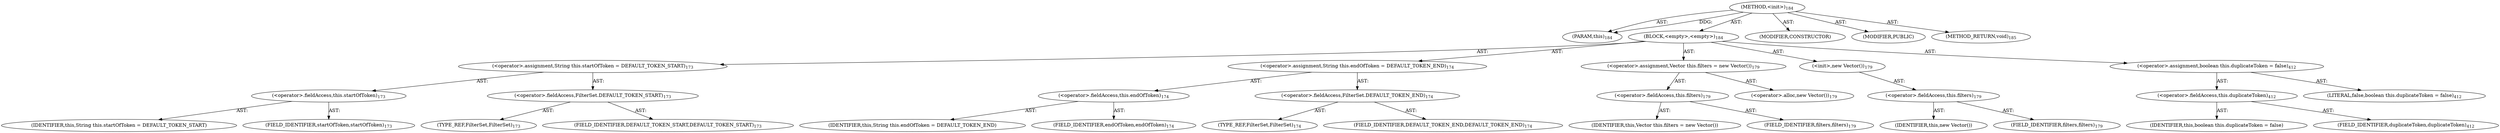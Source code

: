 digraph "&lt;init&gt;" {  
"111669149704" [label = <(METHOD,&lt;init&gt;)<SUB>184</SUB>> ]
"115964117024" [label = <(PARAM,this)<SUB>184</SUB>> ]
"25769803784" [label = <(BLOCK,&lt;empty&gt;,&lt;empty&gt;)<SUB>184</SUB>> ]
"30064771087" [label = <(&lt;operator&gt;.assignment,String this.startOfToken = DEFAULT_TOKEN_START)<SUB>173</SUB>> ]
"30064771088" [label = <(&lt;operator&gt;.fieldAccess,this.startOfToken)<SUB>173</SUB>> ]
"68719476800" [label = <(IDENTIFIER,this,String this.startOfToken = DEFAULT_TOKEN_START)> ]
"55834574856" [label = <(FIELD_IDENTIFIER,startOfToken,startOfToken)<SUB>173</SUB>> ]
"30064771089" [label = <(&lt;operator&gt;.fieldAccess,FilterSet.DEFAULT_TOKEN_START)<SUB>173</SUB>> ]
"180388626432" [label = <(TYPE_REF,FilterSet,FilterSet)<SUB>173</SUB>> ]
"55834574857" [label = <(FIELD_IDENTIFIER,DEFAULT_TOKEN_START,DEFAULT_TOKEN_START)<SUB>173</SUB>> ]
"30064771090" [label = <(&lt;operator&gt;.assignment,String this.endOfToken = DEFAULT_TOKEN_END)<SUB>174</SUB>> ]
"30064771091" [label = <(&lt;operator&gt;.fieldAccess,this.endOfToken)<SUB>174</SUB>> ]
"68719476801" [label = <(IDENTIFIER,this,String this.endOfToken = DEFAULT_TOKEN_END)> ]
"55834574858" [label = <(FIELD_IDENTIFIER,endOfToken,endOfToken)<SUB>174</SUB>> ]
"30064771092" [label = <(&lt;operator&gt;.fieldAccess,FilterSet.DEFAULT_TOKEN_END)<SUB>174</SUB>> ]
"180388626433" [label = <(TYPE_REF,FilterSet,FilterSet)<SUB>174</SUB>> ]
"55834574859" [label = <(FIELD_IDENTIFIER,DEFAULT_TOKEN_END,DEFAULT_TOKEN_END)<SUB>174</SUB>> ]
"30064771093" [label = <(&lt;operator&gt;.assignment,Vector this.filters = new Vector())<SUB>179</SUB>> ]
"30064771094" [label = <(&lt;operator&gt;.fieldAccess,this.filters)<SUB>179</SUB>> ]
"68719476802" [label = <(IDENTIFIER,this,Vector this.filters = new Vector())> ]
"55834574860" [label = <(FIELD_IDENTIFIER,filters,filters)<SUB>179</SUB>> ]
"30064771095" [label = <(&lt;operator&gt;.alloc,new Vector())<SUB>179</SUB>> ]
"30064771096" [label = <(&lt;init&gt;,new Vector())<SUB>179</SUB>> ]
"30064771097" [label = <(&lt;operator&gt;.fieldAccess,this.filters)<SUB>179</SUB>> ]
"68719476803" [label = <(IDENTIFIER,this,new Vector())> ]
"55834574861" [label = <(FIELD_IDENTIFIER,filters,filters)<SUB>179</SUB>> ]
"30064771098" [label = <(&lt;operator&gt;.assignment,boolean this.duplicateToken = false)<SUB>412</SUB>> ]
"30064771099" [label = <(&lt;operator&gt;.fieldAccess,this.duplicateToken)<SUB>412</SUB>> ]
"68719476804" [label = <(IDENTIFIER,this,boolean this.duplicateToken = false)> ]
"55834574862" [label = <(FIELD_IDENTIFIER,duplicateToken,duplicateToken)<SUB>412</SUB>> ]
"90194313216" [label = <(LITERAL,false,boolean this.duplicateToken = false)<SUB>412</SUB>> ]
"133143986201" [label = <(MODIFIER,CONSTRUCTOR)> ]
"133143986202" [label = <(MODIFIER,PUBLIC)> ]
"128849018888" [label = <(METHOD_RETURN,void)<SUB>185</SUB>> ]
  "111669149704" -> "115964117024"  [ label = "AST: "] 
  "111669149704" -> "25769803784"  [ label = "AST: "] 
  "111669149704" -> "133143986201"  [ label = "AST: "] 
  "111669149704" -> "133143986202"  [ label = "AST: "] 
  "111669149704" -> "128849018888"  [ label = "AST: "] 
  "25769803784" -> "30064771087"  [ label = "AST: "] 
  "25769803784" -> "30064771090"  [ label = "AST: "] 
  "25769803784" -> "30064771093"  [ label = "AST: "] 
  "25769803784" -> "30064771096"  [ label = "AST: "] 
  "25769803784" -> "30064771098"  [ label = "AST: "] 
  "30064771087" -> "30064771088"  [ label = "AST: "] 
  "30064771087" -> "30064771089"  [ label = "AST: "] 
  "30064771088" -> "68719476800"  [ label = "AST: "] 
  "30064771088" -> "55834574856"  [ label = "AST: "] 
  "30064771089" -> "180388626432"  [ label = "AST: "] 
  "30064771089" -> "55834574857"  [ label = "AST: "] 
  "30064771090" -> "30064771091"  [ label = "AST: "] 
  "30064771090" -> "30064771092"  [ label = "AST: "] 
  "30064771091" -> "68719476801"  [ label = "AST: "] 
  "30064771091" -> "55834574858"  [ label = "AST: "] 
  "30064771092" -> "180388626433"  [ label = "AST: "] 
  "30064771092" -> "55834574859"  [ label = "AST: "] 
  "30064771093" -> "30064771094"  [ label = "AST: "] 
  "30064771093" -> "30064771095"  [ label = "AST: "] 
  "30064771094" -> "68719476802"  [ label = "AST: "] 
  "30064771094" -> "55834574860"  [ label = "AST: "] 
  "30064771096" -> "30064771097"  [ label = "AST: "] 
  "30064771097" -> "68719476803"  [ label = "AST: "] 
  "30064771097" -> "55834574861"  [ label = "AST: "] 
  "30064771098" -> "30064771099"  [ label = "AST: "] 
  "30064771098" -> "90194313216"  [ label = "AST: "] 
  "30064771099" -> "68719476804"  [ label = "AST: "] 
  "30064771099" -> "55834574862"  [ label = "AST: "] 
  "111669149704" -> "115964117024"  [ label = "DDG: "] 
}
